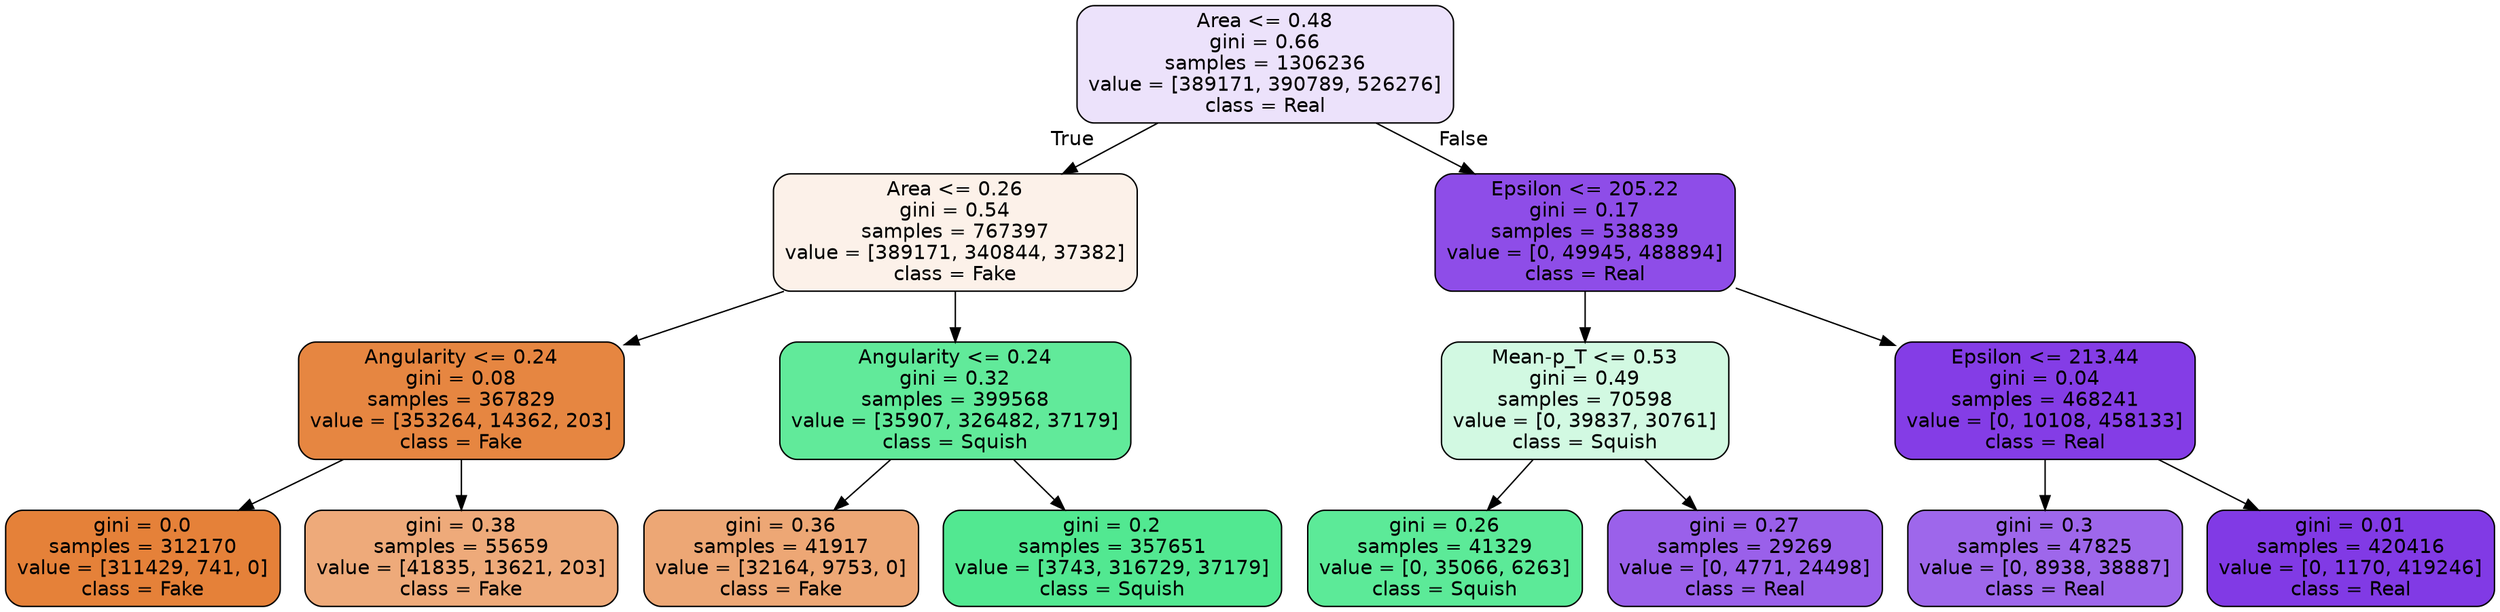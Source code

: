 digraph Tree {
node [shape=box, style="filled, rounded", color="black", fontname=helvetica] ;
edge [fontname=helvetica] ;
0 [label="Area <= 0.48\ngini = 0.66\nsamples = 1306236\nvalue = [389171, 390789, 526276]\nclass = Real", fillcolor="#ece2fb"] ;
1 [label="Area <= 0.26\ngini = 0.54\nsamples = 767397\nvalue = [389171, 340844, 37382]\nclass = Fake", fillcolor="#fcf1e9"] ;
0 -> 1 [labeldistance=2.5, labelangle=45, headlabel="True"] ;
2 [label="Angularity <= 0.24\ngini = 0.08\nsamples = 367829\nvalue = [353264, 14362, 203]\nclass = Fake", fillcolor="#e68641"] ;
1 -> 2 ;
3 [label="gini = 0.0\nsamples = 312170\nvalue = [311429, 741, 0]\nclass = Fake", fillcolor="#e58139"] ;
2 -> 3 ;
4 [label="gini = 0.38\nsamples = 55659\nvalue = [41835, 13621, 203]\nclass = Fake", fillcolor="#eeaa7a"] ;
2 -> 4 ;
5 [label="Angularity <= 0.24\ngini = 0.32\nsamples = 399568\nvalue = [35907, 326482, 37179]\nclass = Squish", fillcolor="#61ea9a"] ;
1 -> 5 ;
6 [label="gini = 0.36\nsamples = 41917\nvalue = [32164, 9753, 0]\nclass = Fake", fillcolor="#eda775"] ;
5 -> 6 ;
7 [label="gini = 0.2\nsamples = 357651\nvalue = [3743, 316729, 37179]\nclass = Squish", fillcolor="#52e891"] ;
5 -> 7 ;
8 [label="Epsilon <= 205.22\ngini = 0.17\nsamples = 538839\nvalue = [0, 49945, 488894]\nclass = Real", fillcolor="#8e4de8"] ;
0 -> 8 [labeldistance=2.5, labelangle=-45, headlabel="False"] ;
9 [label="Mean-p_T <= 0.53\ngini = 0.49\nsamples = 70598\nvalue = [0, 39837, 30761]\nclass = Squish", fillcolor="#d2f9e2"] ;
8 -> 9 ;
10 [label="gini = 0.26\nsamples = 41329\nvalue = [0, 35066, 6263]\nclass = Squish", fillcolor="#5cea98"] ;
9 -> 10 ;
11 [label="gini = 0.27\nsamples = 29269\nvalue = [0, 4771, 24498]\nclass = Real", fillcolor="#9a60ea"] ;
9 -> 11 ;
12 [label="Epsilon <= 213.44\ngini = 0.04\nsamples = 468241\nvalue = [0, 10108, 458133]\nclass = Real", fillcolor="#843de6"] ;
8 -> 12 ;
13 [label="gini = 0.3\nsamples = 47825\nvalue = [0, 8938, 38887]\nclass = Real", fillcolor="#9e67eb"] ;
12 -> 13 ;
14 [label="gini = 0.01\nsamples = 420416\nvalue = [0, 1170, 419246]\nclass = Real", fillcolor="#813ae5"] ;
12 -> 14 ;
}